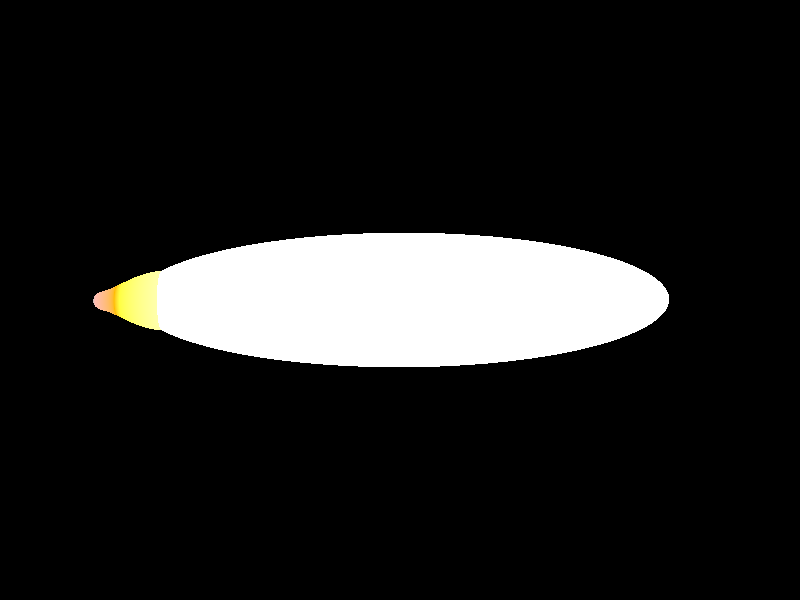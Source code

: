 // Persistence of Vision Ray Tracer Scene Description File
// File: ?.pov
// Vers: 3.5
// Desc: Basic Scene Example
// Date: mm/dd/yy
// Auth: ?
//

#version 3.5;

#include "colors.inc"

global_settings {
  assumed_gamma 1.0
}

// ----------------------------------------

camera {
  location  <0.0, 0.5, -20.0>
  direction 1.5*z
  right     x*image_width/image_height
  look_at   <2.0, 0.0,  0.0>
}

/*
sky_sphere {
  pigment {
    gradient y
    color_map {
      [0.0 rgb <0.6,0.7,1.0>]
      [0.7 rgb <0.0,0.1,0.8>]
    }
  }
}
  
*/

light_source {
  <0, 0, 0>            // light's position (translated below)
  color rgb <1, 1, 1>  // light's color
  translate <-30, 30, -30>
}

// ----------------------------------------
  
  /*
plane {
  y, -1
  pigment { color rgb <0.7,0.5,0.3> }
}   
*/
    

#declare rocketflame=
union {
/* Rocket Nozzle */
  #declare N=function {
    (sin(0.667*pow(x,4))-pow(1.04*pow(x,2),1.12)-pow(y,2)-pow(z,2)+0.4)-0.0333*x
  }

  #declare Nozzle=isosurface {
    function
    {
      abs(N(x,y,z))-0.03
    }
    contained_by {
      box {<-1.4,-0.75,-0.75>,<-0.125,0.75,0.75>}
    }
    max_gradient 2
    
    //all_intersections
    texture {
      pigment
      {
        gradient x
          color_map
          { // nozzle's heated colors
            [0 color rgb 0.5]
            [0.3 color rgb <5,0.5,0>]
            [1 color rgb <8,5,0.5>]
          }
        scale 1.1
      }
      normal
      {
        gradient x 0.6 scallop_wave scale 0.05
      }
      finish
      {
        ambient 0.05
        diffuse 0.3
        specular 0.5
        roughness 0.01
      }
    } // End Texture
    scale <1.5,1,1> //translate x
  } // End Nozzle

/* Exhaust Plume */

  #declare S=density
  {
    function {N(x,y,z)}//spherical
    density_map {
      [0 rgb 0]
      [0.0125 rgb <0.1,0.3,0.9>]
      [0.1 rgb <0.1,0.3,0.9>*0.02]
      [0.6 rgb <0.1,0.3,0.9>*0.06]
      [1 rgb <0.1,0.3,0.9>]
    }
    translate -x/6
  }

  #declare GS=density {
    gradient x
    density_map
    {
      [0 S]
      [0.5 rgb 0]
    }
  }

  #declare C=density {
    cylindrical
    density_map {
      [0.1 rgb 0]
      [0.25 rgb <0.9,0.3,0.6>*0.25]
      [0.5 rgb <0.9,0.3,0.6>*2]
      [0.75 rgb <0.9,0.3,0.6>*0.25]
      [0.9 rgb 0]
    }
    poly_wave 0.8
    warp {turbulence <0.2+0.1*clock,0,0.2+0.1*clock>}
    warp {repeat y/4 flip y}
    warp {turbulence <0.2,0,0.2>*clock}
    scale <1/3-0.15*clock,1/3,1/3-0.15*clock> //rotate 90*z
  }

  #declare G=density {
    gradient y
    density_map {
      [0.1 rgb 0]
      [0.2 rgb 0.05]
      [0.5 C]
      [0.6 C]
      [0.8 rgb 0.05]
      [0.9 rgb 0]
    }
    poly_wave 0.4 frequency 8
  }

  #declare GC=density {
    cylindrical
    density_map {
      [0.25 rgb 0]
      [0.75 G]
      [1 rgb 0]
    }
    rotate 90*z
  }

  #declare X=function(x) {x}


  #declare Exhaust=sphere {
    0,1
    scale <0.5,1,1> translate -0.5*x
    pigment {
      color rgbt 1
    }
    interior {
      media {
      samples 15
      emission 1.5
      density
      {
        function {abs(X(x))}
        density_map
        {
          [0 rgb 0]
          [0.5 GC]
          [0.75 GS]
        }
      }
    }
    media {
      samples 15
      absorption 0.5
      density {
        function {abs(X(x))}
        density_map {
          [0 rgb 0]
          [0.5 GC]
          [0.75 GS]
        }
      }
    }
   }
   scale <12,1.5+1.5*clock,1.5+1.5*clock> translate <11.2+0.4*clock,0,0>
   hollow
 } // End Exhaust

/* Finished Nozzle */
  union
  {
    object
    {
      Nozzle
    }
    object
    {
      Exhaust
    }
    translate -3*x
    rotate 75*clock*y
  } // End union
rotate <-90,0,0>
}

object
{
   rocketflame
}